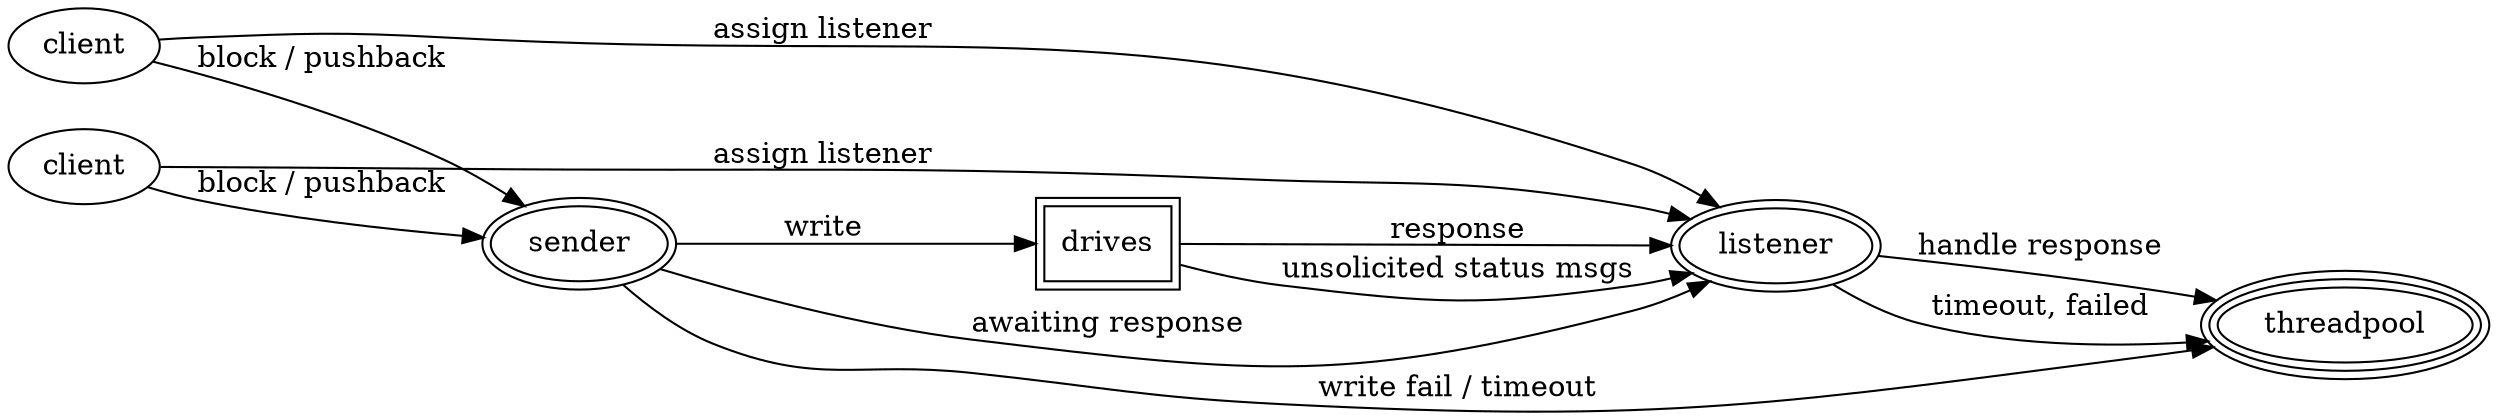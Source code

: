 digraph {
        rankdir=LR

        // client. blocks until sender has released message over the wire.
        // max pending outgoing messages: 10-ish.
        client0 -> sender [label="block / pushback"]
        client1 -> sender [label="block / pushback"]

        client0 -> listener [label="assign listener"]
        client1 -> listener [label="assign listener"]

        client0 [label="client"]
        client1 [label="client"]

        // asynchronously flushes outgoing messages to drives
        sender [peripheries=2]    // many

        drives [shape=box, peripheries=2]
        sender -> drives [label="write"]

        sender -> listener [label="awaiting response"]
        sender -> threadpool [label="write fail / timeout"]

        listener [peripheries=2]  // many

        drives -> listener [label="response"]
        drives -> listener [label="unsolicited status msgs"]

        listener -> threadpool [label="timeout, failed"]
        listener -> threadpool [label="handle response"]

        threadpool [peripheries=3]  // many many
}
